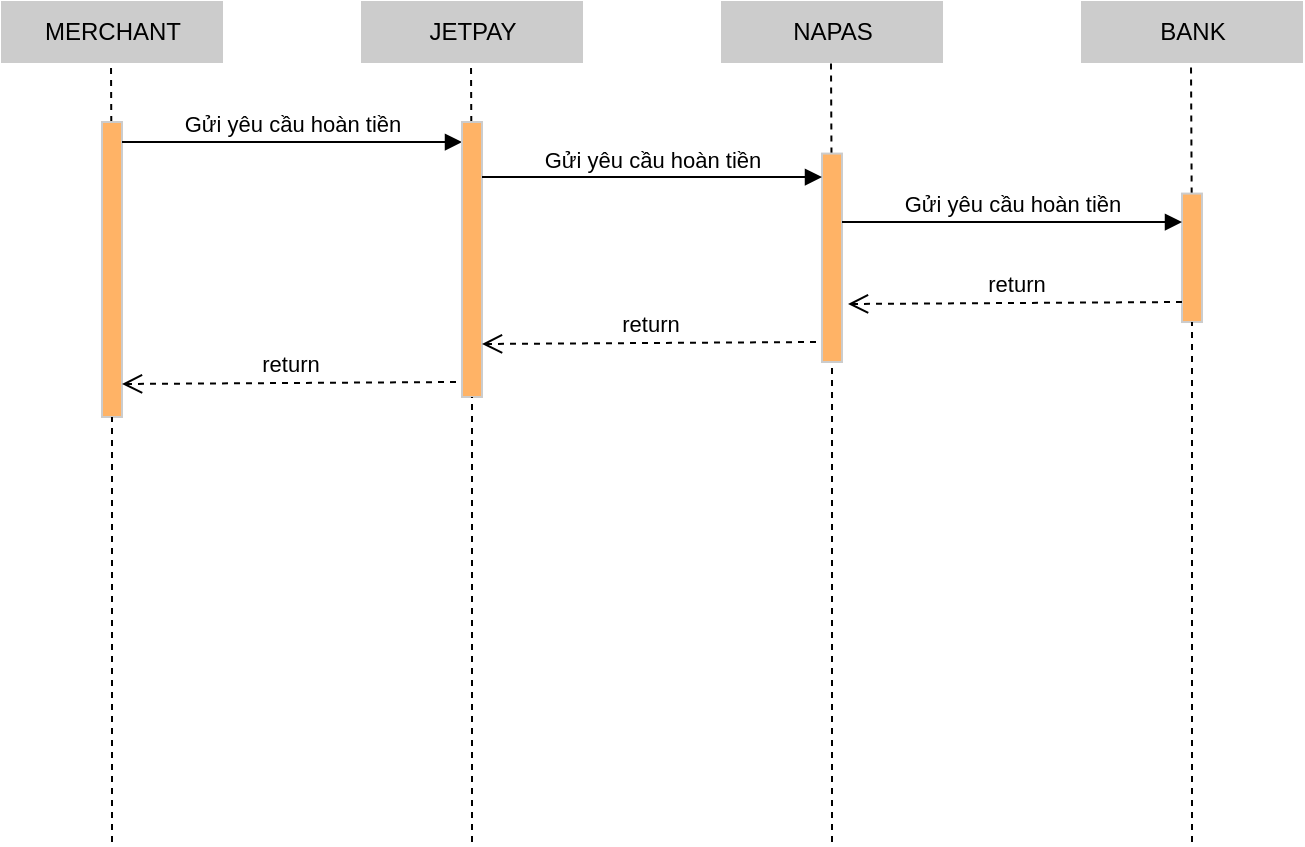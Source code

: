 <mxfile version="14.4.4" type="device"><diagram id="ovFlofdrtaRI3C6VHTt6" name="Page-1"><mxGraphModel dx="1185" dy="614" grid="1" gridSize="10" guides="1" tooltips="1" connect="1" arrows="1" fold="1" page="1" pageScale="1" pageWidth="827" pageHeight="1169" math="0" shadow="0"><root><mxCell id="0"/><mxCell id="1" parent="0"/><mxCell id="FvB5gXvIpSzr1ZgXCW3J-3" value="MERCHANT" style="html=1;strokeColor=#CCCCCC;fillColor=#CCCCCC;" parent="1" vertex="1"><mxGeometry x="150" y="100" width="110" height="30" as="geometry"/></mxCell><mxCell id="FvB5gXvIpSzr1ZgXCW3J-4" value="JETPAY" style="html=1;strokeColor=#CCCCCC;fillColor=#CCCCCC;" parent="1" vertex="1"><mxGeometry x="330" y="100" width="110" height="30" as="geometry"/></mxCell><mxCell id="FvB5gXvIpSzr1ZgXCW3J-5" value="NAPAS" style="html=1;strokeColor=#CCCCCC;fillColor=#CCCCCC;" parent="1" vertex="1"><mxGeometry x="510" y="100" width="110" height="30" as="geometry"/></mxCell><mxCell id="FvB5gXvIpSzr1ZgXCW3J-6" value="BANK" style="html=1;strokeColor=#CCCCCC;fillColor=#CCCCCC;" parent="1" vertex="1"><mxGeometry x="690" y="100" width="110" height="30" as="geometry"/></mxCell><mxCell id="FvB5gXvIpSzr1ZgXCW3J-8" value="" style="endArrow=none;dashed=1;html=1;" parent="1" source="FvB5gXvIpSzr1ZgXCW3J-16" edge="1"><mxGeometry width="50" height="50" relative="1" as="geometry"><mxPoint x="204.5" y="810" as="sourcePoint"/><mxPoint x="204.5" y="130" as="targetPoint"/></mxGeometry></mxCell><mxCell id="FvB5gXvIpSzr1ZgXCW3J-9" value="" style="endArrow=none;dashed=1;html=1;" parent="1" source="FvB5gXvIpSzr1ZgXCW3J-21" edge="1"><mxGeometry width="50" height="50" relative="1" as="geometry"><mxPoint x="384.5" y="810" as="sourcePoint"/><mxPoint x="384.5" y="130" as="targetPoint"/></mxGeometry></mxCell><mxCell id="FvB5gXvIpSzr1ZgXCW3J-10" value="" style="endArrow=none;dashed=1;html=1;" parent="1" source="FvB5gXvIpSzr1ZgXCW3J-23" edge="1"><mxGeometry width="50" height="50" relative="1" as="geometry"><mxPoint x="564.5" y="810" as="sourcePoint"/><mxPoint x="564.5" y="130" as="targetPoint"/></mxGeometry></mxCell><mxCell id="FvB5gXvIpSzr1ZgXCW3J-11" value="" style="endArrow=none;dashed=1;html=1;" parent="1" source="5n5U3UYXV7fNg_GGWFZE-2" edge="1"><mxGeometry width="50" height="50" relative="1" as="geometry"><mxPoint x="745" y="530" as="sourcePoint"/><mxPoint x="744.5" y="130" as="targetPoint"/></mxGeometry></mxCell><mxCell id="FvB5gXvIpSzr1ZgXCW3J-16" value="" style="rounded=0;whiteSpace=wrap;html=1;strokeColor=#CCCCCC;rotation=90;fillColor=#FFB366;" parent="1" vertex="1"><mxGeometry x="131.25" y="228.75" width="147.5" height="10" as="geometry"/></mxCell><mxCell id="FvB5gXvIpSzr1ZgXCW3J-17" value="" style="endArrow=none;dashed=1;html=1;" parent="1" target="FvB5gXvIpSzr1ZgXCW3J-16" edge="1"><mxGeometry width="50" height="50" relative="1" as="geometry"><mxPoint x="205" y="520" as="sourcePoint"/><mxPoint x="204.5" y="130" as="targetPoint"/></mxGeometry></mxCell><mxCell id="FvB5gXvIpSzr1ZgXCW3J-20" value="Gửi yêu cầu hoàn tiền" style="html=1;verticalAlign=bottom;endArrow=block;entryX=0.154;entryY=1;entryDx=0;entryDy=0;entryPerimeter=0;" parent="1" edge="1"><mxGeometry width="80" relative="1" as="geometry"><mxPoint x="210" y="170" as="sourcePoint"/><mxPoint x="380" y="170.01" as="targetPoint"/></mxGeometry></mxCell><mxCell id="FvB5gXvIpSzr1ZgXCW3J-21" value="" style="rounded=0;whiteSpace=wrap;html=1;strokeColor=#CCCCCC;rotation=90;fillColor=#FFB366;" parent="1" vertex="1"><mxGeometry x="316.25" y="223.75" width="137.5" height="10" as="geometry"/></mxCell><mxCell id="FvB5gXvIpSzr1ZgXCW3J-22" value="" style="endArrow=none;dashed=1;html=1;" parent="1" target="FvB5gXvIpSzr1ZgXCW3J-21" edge="1"><mxGeometry width="50" height="50" relative="1" as="geometry"><mxPoint x="385" y="520" as="sourcePoint"/><mxPoint x="384.5" y="130" as="targetPoint"/></mxGeometry></mxCell><mxCell id="FvB5gXvIpSzr1ZgXCW3J-23" value="" style="rounded=0;whiteSpace=wrap;html=1;strokeColor=#CCCCCC;rotation=90;fillColor=#FFB366;" parent="1" vertex="1"><mxGeometry x="512.9" y="222.89" width="104.21" height="10" as="geometry"/></mxCell><mxCell id="FvB5gXvIpSzr1ZgXCW3J-24" value="" style="endArrow=none;dashed=1;html=1;" parent="1" target="FvB5gXvIpSzr1ZgXCW3J-23" edge="1"><mxGeometry width="50" height="50" relative="1" as="geometry"><mxPoint x="565" y="520" as="sourcePoint"/><mxPoint x="564.5" y="130" as="targetPoint"/></mxGeometry></mxCell><mxCell id="FvB5gXvIpSzr1ZgXCW3J-25" value="Gửi yêu cầu hoàn tiền" style="html=1;verticalAlign=bottom;endArrow=block;entryX=0.154;entryY=1;entryDx=0;entryDy=0;entryPerimeter=0;" parent="1" edge="1"><mxGeometry width="80" relative="1" as="geometry"><mxPoint x="390" y="187.5" as="sourcePoint"/><mxPoint x="560" y="187.51" as="targetPoint"/></mxGeometry></mxCell><mxCell id="5n5U3UYXV7fNg_GGWFZE-2" value="" style="rounded=0;whiteSpace=wrap;html=1;strokeColor=#CCCCCC;rotation=90;fillColor=#FFB366;" vertex="1" parent="1"><mxGeometry x="712.89" y="222.9" width="64.22" height="10" as="geometry"/></mxCell><mxCell id="5n5U3UYXV7fNg_GGWFZE-3" value="" style="endArrow=none;dashed=1;html=1;" edge="1" parent="1" target="5n5U3UYXV7fNg_GGWFZE-2"><mxGeometry width="50" height="50" relative="1" as="geometry"><mxPoint x="745" y="520" as="sourcePoint"/><mxPoint x="744.5" y="130" as="targetPoint"/></mxGeometry></mxCell><mxCell id="5n5U3UYXV7fNg_GGWFZE-4" value="Gửi yêu cầu hoàn tiền" style="html=1;verticalAlign=bottom;endArrow=block;entryX=0.154;entryY=1;entryDx=0;entryDy=0;entryPerimeter=0;" edge="1" parent="1"><mxGeometry width="80" relative="1" as="geometry"><mxPoint x="570" y="210" as="sourcePoint"/><mxPoint x="740" y="210.01" as="targetPoint"/></mxGeometry></mxCell><mxCell id="5n5U3UYXV7fNg_GGWFZE-5" value="return" style="html=1;verticalAlign=bottom;endArrow=open;dashed=1;endSize=8;" edge="1" parent="1"><mxGeometry relative="1" as="geometry"><mxPoint x="740" y="250" as="sourcePoint"/><mxPoint x="573" y="251" as="targetPoint"/></mxGeometry></mxCell><mxCell id="5n5U3UYXV7fNg_GGWFZE-6" value="return" style="html=1;verticalAlign=bottom;endArrow=open;dashed=1;endSize=8;" edge="1" parent="1"><mxGeometry relative="1" as="geometry"><mxPoint x="557" y="270" as="sourcePoint"/><mxPoint x="390" y="271" as="targetPoint"/></mxGeometry></mxCell><mxCell id="5n5U3UYXV7fNg_GGWFZE-7" value="return" style="html=1;verticalAlign=bottom;endArrow=open;dashed=1;endSize=8;" edge="1" parent="1"><mxGeometry relative="1" as="geometry"><mxPoint x="377.0" y="290" as="sourcePoint"/><mxPoint x="210" y="291" as="targetPoint"/></mxGeometry></mxCell></root></mxGraphModel></diagram></mxfile>